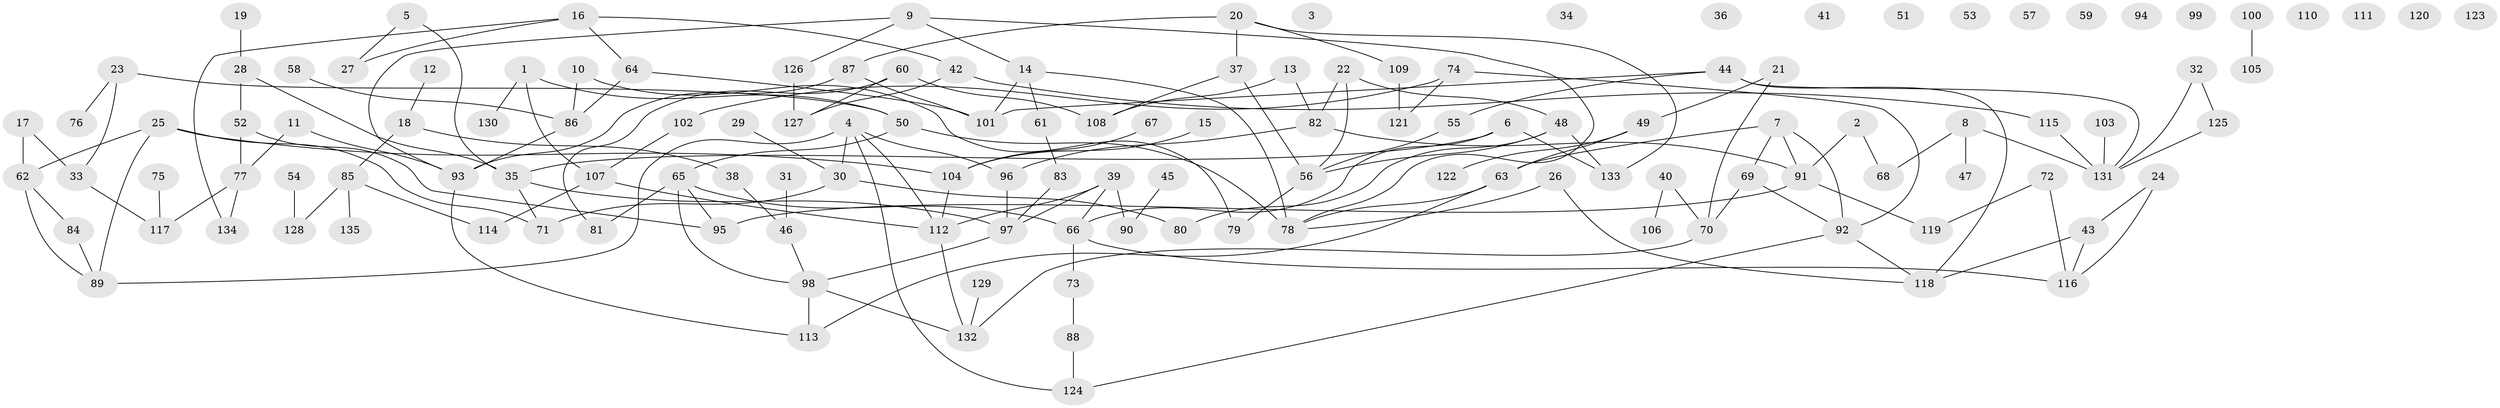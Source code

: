 // Generated by graph-tools (version 1.1) at 2025/13/03/09/25 04:13:03]
// undirected, 135 vertices, 170 edges
graph export_dot {
graph [start="1"]
  node [color=gray90,style=filled];
  1;
  2;
  3;
  4;
  5;
  6;
  7;
  8;
  9;
  10;
  11;
  12;
  13;
  14;
  15;
  16;
  17;
  18;
  19;
  20;
  21;
  22;
  23;
  24;
  25;
  26;
  27;
  28;
  29;
  30;
  31;
  32;
  33;
  34;
  35;
  36;
  37;
  38;
  39;
  40;
  41;
  42;
  43;
  44;
  45;
  46;
  47;
  48;
  49;
  50;
  51;
  52;
  53;
  54;
  55;
  56;
  57;
  58;
  59;
  60;
  61;
  62;
  63;
  64;
  65;
  66;
  67;
  68;
  69;
  70;
  71;
  72;
  73;
  74;
  75;
  76;
  77;
  78;
  79;
  80;
  81;
  82;
  83;
  84;
  85;
  86;
  87;
  88;
  89;
  90;
  91;
  92;
  93;
  94;
  95;
  96;
  97;
  98;
  99;
  100;
  101;
  102;
  103;
  104;
  105;
  106;
  107;
  108;
  109;
  110;
  111;
  112;
  113;
  114;
  115;
  116;
  117;
  118;
  119;
  120;
  121;
  122;
  123;
  124;
  125;
  126;
  127;
  128;
  129;
  130;
  131;
  132;
  133;
  134;
  135;
  1 -- 50;
  1 -- 107;
  1 -- 130;
  2 -- 68;
  2 -- 91;
  4 -- 30;
  4 -- 89;
  4 -- 96;
  4 -- 112;
  4 -- 124;
  5 -- 27;
  5 -- 35;
  6 -- 35;
  6 -- 66;
  6 -- 133;
  7 -- 63;
  7 -- 69;
  7 -- 91;
  7 -- 92;
  8 -- 47;
  8 -- 68;
  8 -- 131;
  9 -- 14;
  9 -- 78;
  9 -- 93;
  9 -- 126;
  10 -- 79;
  10 -- 86;
  11 -- 77;
  11 -- 93;
  12 -- 18;
  13 -- 82;
  13 -- 108;
  14 -- 61;
  14 -- 78;
  14 -- 101;
  15 -- 104;
  16 -- 27;
  16 -- 42;
  16 -- 64;
  16 -- 134;
  17 -- 33;
  17 -- 62;
  18 -- 38;
  18 -- 85;
  19 -- 28;
  20 -- 37;
  20 -- 87;
  20 -- 109;
  20 -- 133;
  21 -- 49;
  21 -- 70;
  22 -- 48;
  22 -- 56;
  22 -- 82;
  23 -- 33;
  23 -- 50;
  23 -- 76;
  24 -- 43;
  24 -- 116;
  25 -- 62;
  25 -- 71;
  25 -- 89;
  25 -- 104;
  26 -- 78;
  26 -- 118;
  28 -- 35;
  28 -- 52;
  29 -- 30;
  30 -- 71;
  30 -- 80;
  31 -- 46;
  32 -- 125;
  32 -- 131;
  33 -- 117;
  35 -- 71;
  35 -- 97;
  37 -- 56;
  37 -- 108;
  38 -- 46;
  39 -- 66;
  39 -- 90;
  39 -- 97;
  39 -- 112;
  40 -- 70;
  40 -- 106;
  42 -- 115;
  42 -- 127;
  43 -- 116;
  43 -- 118;
  44 -- 55;
  44 -- 101;
  44 -- 118;
  44 -- 131;
  45 -- 90;
  46 -- 98;
  48 -- 56;
  48 -- 80;
  48 -- 133;
  49 -- 63;
  49 -- 122;
  50 -- 65;
  50 -- 78;
  52 -- 77;
  52 -- 95;
  54 -- 128;
  55 -- 56;
  56 -- 79;
  58 -- 86;
  60 -- 81;
  60 -- 108;
  60 -- 127;
  61 -- 83;
  62 -- 84;
  62 -- 89;
  63 -- 78;
  63 -- 113;
  64 -- 86;
  64 -- 101;
  65 -- 66;
  65 -- 81;
  65 -- 95;
  65 -- 98;
  66 -- 73;
  66 -- 116;
  67 -- 104;
  69 -- 70;
  69 -- 92;
  70 -- 132;
  72 -- 116;
  72 -- 119;
  73 -- 88;
  74 -- 92;
  74 -- 102;
  74 -- 121;
  75 -- 117;
  77 -- 117;
  77 -- 134;
  82 -- 91;
  82 -- 96;
  83 -- 97;
  84 -- 89;
  85 -- 114;
  85 -- 128;
  85 -- 135;
  86 -- 93;
  87 -- 93;
  87 -- 101;
  88 -- 124;
  91 -- 95;
  91 -- 119;
  92 -- 118;
  92 -- 124;
  93 -- 113;
  96 -- 97;
  97 -- 98;
  98 -- 113;
  98 -- 132;
  100 -- 105;
  102 -- 107;
  103 -- 131;
  104 -- 112;
  107 -- 112;
  107 -- 114;
  109 -- 121;
  112 -- 132;
  115 -- 131;
  125 -- 131;
  126 -- 127;
  129 -- 132;
}
